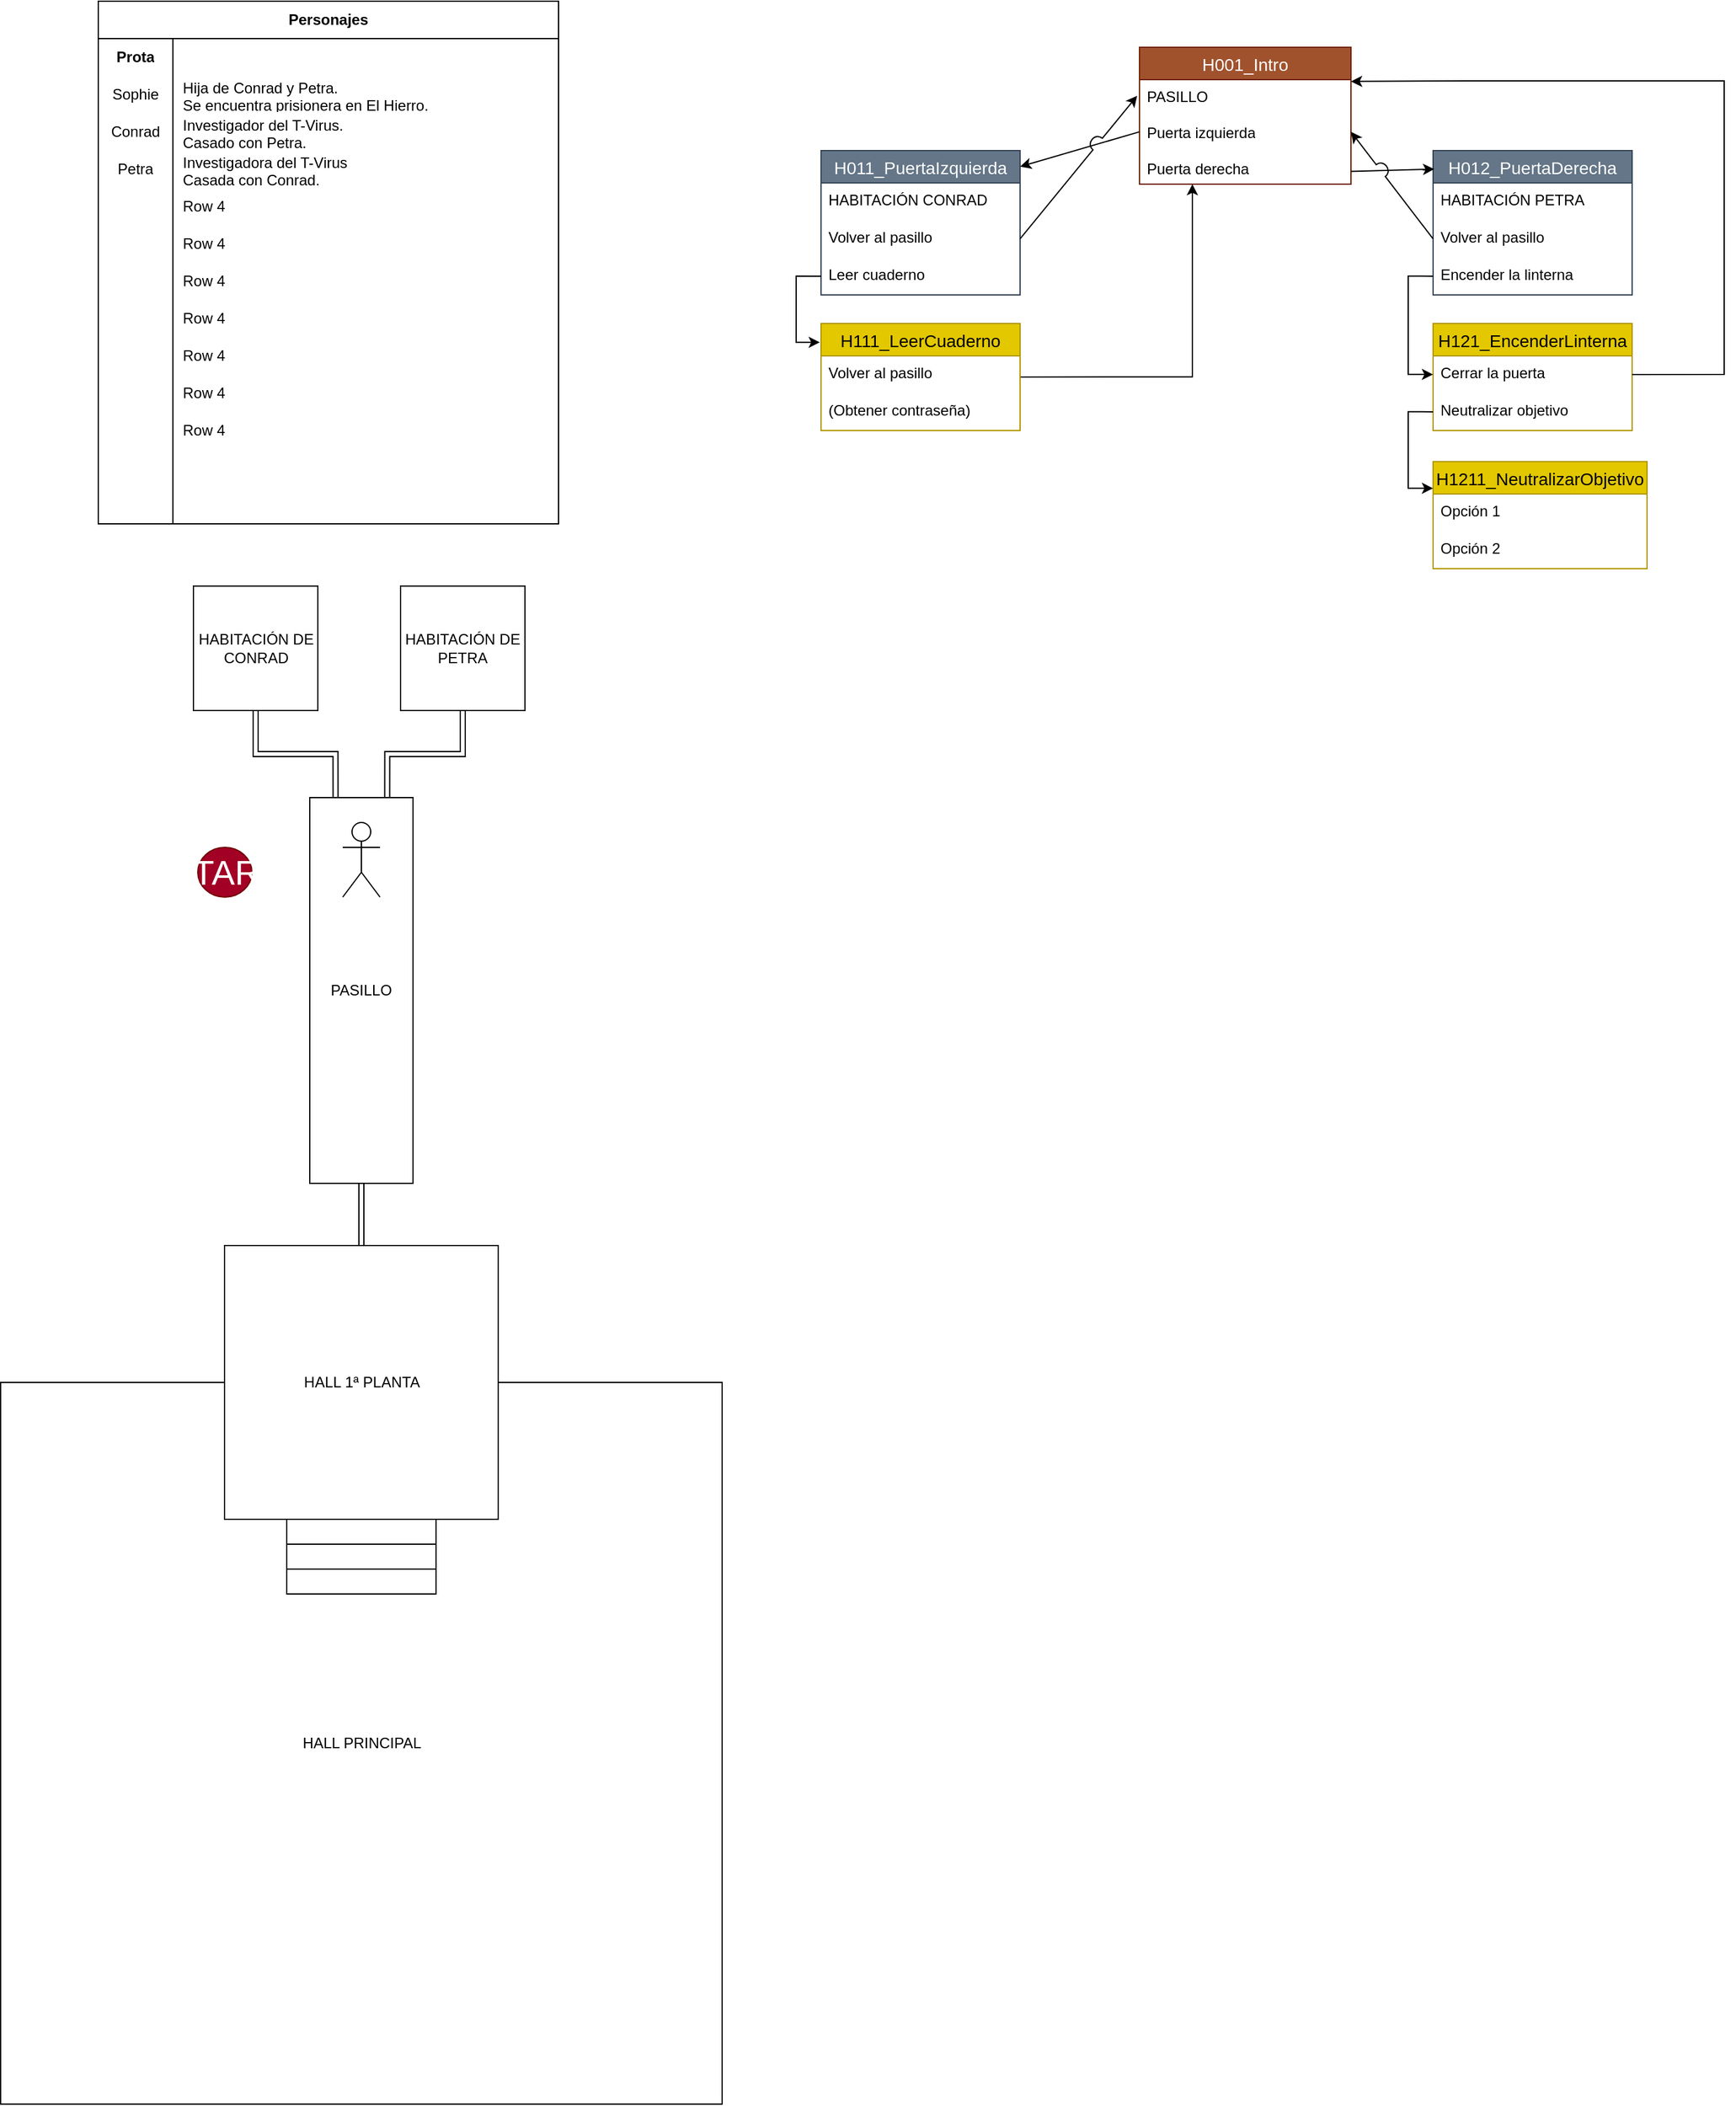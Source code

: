 <mxfile version="21.6.8" type="device">
  <diagram name="Página-1" id="LCR9DmZ0M6VSHiEfeMu0">
    <mxGraphModel dx="2022" dy="697" grid="0" gridSize="10" guides="1" tooltips="1" connect="1" arrows="1" fold="1" page="1" pageScale="1" pageWidth="827" pageHeight="1169" math="0" shadow="0">
      <root>
        <mxCell id="0" />
        <mxCell id="1" parent="0" />
        <mxCell id="RevbtZQNTvyykB71BLtK-157" value="HALL PRINCIPAL" style="whiteSpace=wrap;html=1;aspect=fixed;" parent="1" vertex="1">
          <mxGeometry x="-588.5" y="1110" width="580" height="580" as="geometry" />
        </mxCell>
        <mxCell id="RevbtZQNTvyykB71BLtK-34" value="H001_Intro" style="swimlane;fontStyle=0;childLayout=stackLayout;horizontal=1;startSize=26;horizontalStack=0;resizeParent=1;resizeParentMax=0;resizeLast=0;collapsible=1;marginBottom=0;align=center;fontSize=14;fillColor=#a0522d;fontColor=#ffffff;strokeColor=#6D1F00;" parent="1" vertex="1">
          <mxGeometry x="327" y="36.94" width="170" height="110" as="geometry" />
        </mxCell>
        <mxCell id="RevbtZQNTvyykB71BLtK-35" value="PASILLO&lt;br&gt;&lt;br&gt;Puerta izquierda&lt;br&gt;&lt;br&gt;Puerta derecha" style="text;strokeColor=none;fillColor=none;spacingLeft=4;spacingRight=4;overflow=hidden;rotatable=0;points=[[0,0.5],[1,0.5]];portConstraint=eastwest;fontSize=12;whiteSpace=wrap;html=1;" parent="RevbtZQNTvyykB71BLtK-34" vertex="1">
          <mxGeometry y="26" width="170" height="84" as="geometry" />
        </mxCell>
        <mxCell id="RevbtZQNTvyykB71BLtK-40" value="H011_PuertaIzquierda" style="swimlane;fontStyle=0;childLayout=stackLayout;horizontal=1;startSize=26;horizontalStack=0;resizeParent=1;resizeParentMax=0;resizeLast=0;collapsible=1;marginBottom=0;align=center;fontSize=14;fillColor=#647687;fontColor=#ffffff;strokeColor=#314354;" parent="1" vertex="1">
          <mxGeometry x="71" y="119.94" width="160" height="116" as="geometry" />
        </mxCell>
        <mxCell id="RevbtZQNTvyykB71BLtK-41" value="HABITACIÓN CONRAD" style="text;strokeColor=none;fillColor=none;spacingLeft=4;spacingRight=4;overflow=hidden;rotatable=0;points=[[0,0.5],[1,0.5]];portConstraint=eastwest;fontSize=12;whiteSpace=wrap;html=1;" parent="RevbtZQNTvyykB71BLtK-40" vertex="1">
          <mxGeometry y="26" width="160" height="30" as="geometry" />
        </mxCell>
        <mxCell id="RevbtZQNTvyykB71BLtK-42" value="Volver al pasillo" style="text;strokeColor=none;fillColor=none;spacingLeft=4;spacingRight=4;overflow=hidden;rotatable=0;points=[[0,0.5],[1,0.5]];portConstraint=eastwest;fontSize=12;whiteSpace=wrap;html=1;" parent="RevbtZQNTvyykB71BLtK-40" vertex="1">
          <mxGeometry y="56" width="160" height="30" as="geometry" />
        </mxCell>
        <mxCell id="RevbtZQNTvyykB71BLtK-146" value="Leer cuaderno" style="text;strokeColor=none;fillColor=none;spacingLeft=4;spacingRight=4;overflow=hidden;rotatable=0;points=[[0,0.5],[1,0.5]];portConstraint=eastwest;fontSize=12;whiteSpace=wrap;html=1;" parent="RevbtZQNTvyykB71BLtK-40" vertex="1">
          <mxGeometry y="86" width="160" height="30" as="geometry" />
        </mxCell>
        <mxCell id="RevbtZQNTvyykB71BLtK-44" value="H012_PuertaDerecha" style="swimlane;fontStyle=0;childLayout=stackLayout;horizontal=1;startSize=26;horizontalStack=0;resizeParent=1;resizeParentMax=0;resizeLast=0;collapsible=1;marginBottom=0;align=center;fontSize=14;fillColor=#647687;fontColor=#ffffff;strokeColor=#314354;" parent="1" vertex="1">
          <mxGeometry x="563" y="119.94" width="160" height="116" as="geometry" />
        </mxCell>
        <mxCell id="RevbtZQNTvyykB71BLtK-45" value="HABITACIÓN PETRA" style="text;strokeColor=none;fillColor=none;spacingLeft=4;spacingRight=4;overflow=hidden;rotatable=0;points=[[0,0.5],[1,0.5]];portConstraint=eastwest;fontSize=12;whiteSpace=wrap;html=1;" parent="RevbtZQNTvyykB71BLtK-44" vertex="1">
          <mxGeometry y="26" width="160" height="30" as="geometry" />
        </mxCell>
        <mxCell id="RevbtZQNTvyykB71BLtK-46" value="Volver al pasillo" style="text;strokeColor=none;fillColor=none;spacingLeft=4;spacingRight=4;overflow=hidden;rotatable=0;points=[[0,0.5],[1,0.5]];portConstraint=eastwest;fontSize=12;whiteSpace=wrap;html=1;" parent="RevbtZQNTvyykB71BLtK-44" vertex="1">
          <mxGeometry y="56" width="160" height="30" as="geometry" />
        </mxCell>
        <mxCell id="RevbtZQNTvyykB71BLtK-147" value="Encender la linterna" style="text;strokeColor=none;fillColor=none;spacingLeft=4;spacingRight=4;overflow=hidden;rotatable=0;points=[[0,0.5],[1,0.5]];portConstraint=eastwest;fontSize=12;whiteSpace=wrap;html=1;" parent="RevbtZQNTvyykB71BLtK-44" vertex="1">
          <mxGeometry y="86" width="160" height="30" as="geometry" />
        </mxCell>
        <mxCell id="RevbtZQNTvyykB71BLtK-52" value="Personajes" style="shape=table;startSize=30;container=1;collapsible=1;childLayout=tableLayout;fixedRows=1;rowLines=0;fontStyle=1;align=center;resizeLast=1;html=1;whiteSpace=wrap;swimlaneFillColor=none;" parent="1" vertex="1">
          <mxGeometry x="-510" width="370" height="420" as="geometry" />
        </mxCell>
        <mxCell id="RevbtZQNTvyykB71BLtK-53" value="" style="shape=tableRow;horizontal=0;startSize=0;swimlaneHead=0;swimlaneBody=0;fillColor=none;collapsible=0;dropTarget=0;points=[[0,0.5],[1,0.5]];portConstraint=eastwest;top=0;left=0;right=0;bottom=0;html=1;" parent="RevbtZQNTvyykB71BLtK-52" vertex="1">
          <mxGeometry y="30" width="370" height="30" as="geometry" />
        </mxCell>
        <mxCell id="RevbtZQNTvyykB71BLtK-54" value="Prota" style="shape=partialRectangle;connectable=0;fillColor=none;top=0;left=0;bottom=0;right=0;fontStyle=1;overflow=hidden;html=1;whiteSpace=wrap;" parent="RevbtZQNTvyykB71BLtK-53" vertex="1">
          <mxGeometry width="60" height="30" as="geometry">
            <mxRectangle width="60" height="30" as="alternateBounds" />
          </mxGeometry>
        </mxCell>
        <mxCell id="RevbtZQNTvyykB71BLtK-55" value="" style="shape=partialRectangle;connectable=0;fillColor=none;top=0;left=0;bottom=0;right=0;align=left;spacingLeft=6;fontStyle=5;overflow=hidden;html=1;whiteSpace=wrap;" parent="RevbtZQNTvyykB71BLtK-53" vertex="1">
          <mxGeometry x="60" width="310" height="30" as="geometry">
            <mxRectangle width="310" height="30" as="alternateBounds" />
          </mxGeometry>
        </mxCell>
        <mxCell id="RevbtZQNTvyykB71BLtK-59" value="" style="shape=tableRow;horizontal=0;startSize=0;swimlaneHead=0;swimlaneBody=0;fillColor=none;collapsible=0;dropTarget=0;points=[[0,0.5],[1,0.5]];portConstraint=eastwest;top=0;left=0;right=0;bottom=0;html=1;" parent="RevbtZQNTvyykB71BLtK-52" vertex="1">
          <mxGeometry y="60" width="370" height="30" as="geometry" />
        </mxCell>
        <mxCell id="RevbtZQNTvyykB71BLtK-60" value="Sophie" style="shape=partialRectangle;connectable=0;fillColor=none;top=0;left=0;bottom=0;right=0;editable=1;overflow=hidden;html=1;whiteSpace=wrap;" parent="RevbtZQNTvyykB71BLtK-59" vertex="1">
          <mxGeometry width="60" height="30" as="geometry">
            <mxRectangle width="60" height="30" as="alternateBounds" />
          </mxGeometry>
        </mxCell>
        <mxCell id="RevbtZQNTvyykB71BLtK-61" value="Hija de Conrad y Petra.&lt;br&gt;Se encuentra prisionera en El Hierro." style="shape=partialRectangle;connectable=0;fillColor=none;top=0;left=0;bottom=0;right=0;align=left;spacingLeft=6;overflow=hidden;html=1;whiteSpace=wrap;" parent="RevbtZQNTvyykB71BLtK-59" vertex="1">
          <mxGeometry x="60" width="310" height="30" as="geometry">
            <mxRectangle width="310" height="30" as="alternateBounds" />
          </mxGeometry>
        </mxCell>
        <mxCell id="RevbtZQNTvyykB71BLtK-62" value="" style="shape=tableRow;horizontal=0;startSize=0;swimlaneHead=0;swimlaneBody=0;fillColor=none;collapsible=0;dropTarget=0;points=[[0,0.5],[1,0.5]];portConstraint=eastwest;top=0;left=0;right=0;bottom=0;html=1;" parent="RevbtZQNTvyykB71BLtK-52" vertex="1">
          <mxGeometry y="90" width="370" height="30" as="geometry" />
        </mxCell>
        <mxCell id="RevbtZQNTvyykB71BLtK-63" value="Conrad" style="shape=partialRectangle;connectable=0;fillColor=none;top=0;left=0;bottom=0;right=0;editable=1;overflow=hidden;html=1;whiteSpace=wrap;" parent="RevbtZQNTvyykB71BLtK-62" vertex="1">
          <mxGeometry width="60" height="30" as="geometry">
            <mxRectangle width="60" height="30" as="alternateBounds" />
          </mxGeometry>
        </mxCell>
        <mxCell id="RevbtZQNTvyykB71BLtK-64" value="Investigador del T-Virus.&lt;br&gt;Casado con Petra." style="shape=partialRectangle;connectable=0;fillColor=none;top=0;left=0;bottom=0;right=0;align=left;spacingLeft=6;overflow=hidden;html=1;whiteSpace=wrap;" parent="RevbtZQNTvyykB71BLtK-62" vertex="1">
          <mxGeometry x="60" width="310" height="30" as="geometry">
            <mxRectangle width="310" height="30" as="alternateBounds" />
          </mxGeometry>
        </mxCell>
        <mxCell id="RevbtZQNTvyykB71BLtK-89" value="" style="shape=tableRow;horizontal=0;startSize=0;swimlaneHead=0;swimlaneBody=0;fillColor=none;collapsible=0;dropTarget=0;points=[[0,0.5],[1,0.5]];portConstraint=eastwest;top=0;left=0;right=0;bottom=0;html=1;" parent="RevbtZQNTvyykB71BLtK-52" vertex="1">
          <mxGeometry y="120" width="370" height="30" as="geometry" />
        </mxCell>
        <mxCell id="RevbtZQNTvyykB71BLtK-90" value="Petra" style="shape=partialRectangle;connectable=0;fillColor=none;top=0;left=0;bottom=0;right=0;editable=1;overflow=hidden;html=1;whiteSpace=wrap;" parent="RevbtZQNTvyykB71BLtK-89" vertex="1">
          <mxGeometry width="60" height="30" as="geometry">
            <mxRectangle width="60" height="30" as="alternateBounds" />
          </mxGeometry>
        </mxCell>
        <mxCell id="RevbtZQNTvyykB71BLtK-91" value="Investigadora del T-Virus&lt;br&gt;Casada con Conrad.&amp;nbsp;" style="shape=partialRectangle;connectable=0;fillColor=none;top=0;left=0;bottom=0;right=0;align=left;spacingLeft=6;overflow=hidden;html=1;whiteSpace=wrap;" parent="RevbtZQNTvyykB71BLtK-89" vertex="1">
          <mxGeometry x="60" width="310" height="30" as="geometry">
            <mxRectangle width="310" height="30" as="alternateBounds" />
          </mxGeometry>
        </mxCell>
        <mxCell id="RevbtZQNTvyykB71BLtK-92" value="" style="shape=tableRow;horizontal=0;startSize=0;swimlaneHead=0;swimlaneBody=0;fillColor=none;collapsible=0;dropTarget=0;points=[[0,0.5],[1,0.5]];portConstraint=eastwest;top=0;left=0;right=0;bottom=0;html=1;" parent="RevbtZQNTvyykB71BLtK-52" vertex="1">
          <mxGeometry y="150" width="370" height="30" as="geometry" />
        </mxCell>
        <mxCell id="RevbtZQNTvyykB71BLtK-93" value="" style="shape=partialRectangle;connectable=0;fillColor=none;top=0;left=0;bottom=0;right=0;editable=1;overflow=hidden;html=1;whiteSpace=wrap;" parent="RevbtZQNTvyykB71BLtK-92" vertex="1">
          <mxGeometry width="60" height="30" as="geometry">
            <mxRectangle width="60" height="30" as="alternateBounds" />
          </mxGeometry>
        </mxCell>
        <mxCell id="RevbtZQNTvyykB71BLtK-94" value="Row 4" style="shape=partialRectangle;connectable=0;fillColor=none;top=0;left=0;bottom=0;right=0;align=left;spacingLeft=6;overflow=hidden;html=1;whiteSpace=wrap;" parent="RevbtZQNTvyykB71BLtK-92" vertex="1">
          <mxGeometry x="60" width="310" height="30" as="geometry">
            <mxRectangle width="310" height="30" as="alternateBounds" />
          </mxGeometry>
        </mxCell>
        <mxCell id="RevbtZQNTvyykB71BLtK-95" value="" style="shape=tableRow;horizontal=0;startSize=0;swimlaneHead=0;swimlaneBody=0;fillColor=none;collapsible=0;dropTarget=0;points=[[0,0.5],[1,0.5]];portConstraint=eastwest;top=0;left=0;right=0;bottom=0;html=1;" parent="RevbtZQNTvyykB71BLtK-52" vertex="1">
          <mxGeometry y="180" width="370" height="30" as="geometry" />
        </mxCell>
        <mxCell id="RevbtZQNTvyykB71BLtK-96" value="" style="shape=partialRectangle;connectable=0;fillColor=none;top=0;left=0;bottom=0;right=0;editable=1;overflow=hidden;html=1;whiteSpace=wrap;" parent="RevbtZQNTvyykB71BLtK-95" vertex="1">
          <mxGeometry width="60" height="30" as="geometry">
            <mxRectangle width="60" height="30" as="alternateBounds" />
          </mxGeometry>
        </mxCell>
        <mxCell id="RevbtZQNTvyykB71BLtK-97" value="Row 4" style="shape=partialRectangle;connectable=0;fillColor=none;top=0;left=0;bottom=0;right=0;align=left;spacingLeft=6;overflow=hidden;html=1;whiteSpace=wrap;" parent="RevbtZQNTvyykB71BLtK-95" vertex="1">
          <mxGeometry x="60" width="310" height="30" as="geometry">
            <mxRectangle width="310" height="30" as="alternateBounds" />
          </mxGeometry>
        </mxCell>
        <mxCell id="RevbtZQNTvyykB71BLtK-98" value="" style="shape=tableRow;horizontal=0;startSize=0;swimlaneHead=0;swimlaneBody=0;fillColor=none;collapsible=0;dropTarget=0;points=[[0,0.5],[1,0.5]];portConstraint=eastwest;top=0;left=0;right=0;bottom=0;html=1;" parent="RevbtZQNTvyykB71BLtK-52" vertex="1">
          <mxGeometry y="210" width="370" height="30" as="geometry" />
        </mxCell>
        <mxCell id="RevbtZQNTvyykB71BLtK-99" value="" style="shape=partialRectangle;connectable=0;fillColor=none;top=0;left=0;bottom=0;right=0;editable=1;overflow=hidden;html=1;whiteSpace=wrap;" parent="RevbtZQNTvyykB71BLtK-98" vertex="1">
          <mxGeometry width="60" height="30" as="geometry">
            <mxRectangle width="60" height="30" as="alternateBounds" />
          </mxGeometry>
        </mxCell>
        <mxCell id="RevbtZQNTvyykB71BLtK-100" value="Row 4" style="shape=partialRectangle;connectable=0;fillColor=none;top=0;left=0;bottom=0;right=0;align=left;spacingLeft=6;overflow=hidden;html=1;whiteSpace=wrap;" parent="RevbtZQNTvyykB71BLtK-98" vertex="1">
          <mxGeometry x="60" width="310" height="30" as="geometry">
            <mxRectangle width="310" height="30" as="alternateBounds" />
          </mxGeometry>
        </mxCell>
        <mxCell id="RevbtZQNTvyykB71BLtK-101" value="" style="shape=tableRow;horizontal=0;startSize=0;swimlaneHead=0;swimlaneBody=0;fillColor=none;collapsible=0;dropTarget=0;points=[[0,0.5],[1,0.5]];portConstraint=eastwest;top=0;left=0;right=0;bottom=0;html=1;" parent="RevbtZQNTvyykB71BLtK-52" vertex="1">
          <mxGeometry y="240" width="370" height="30" as="geometry" />
        </mxCell>
        <mxCell id="RevbtZQNTvyykB71BLtK-102" value="" style="shape=partialRectangle;connectable=0;fillColor=none;top=0;left=0;bottom=0;right=0;editable=1;overflow=hidden;html=1;whiteSpace=wrap;" parent="RevbtZQNTvyykB71BLtK-101" vertex="1">
          <mxGeometry width="60" height="30" as="geometry">
            <mxRectangle width="60" height="30" as="alternateBounds" />
          </mxGeometry>
        </mxCell>
        <mxCell id="RevbtZQNTvyykB71BLtK-103" value="Row 4" style="shape=partialRectangle;connectable=0;fillColor=none;top=0;left=0;bottom=0;right=0;align=left;spacingLeft=6;overflow=hidden;html=1;whiteSpace=wrap;" parent="RevbtZQNTvyykB71BLtK-101" vertex="1">
          <mxGeometry x="60" width="310" height="30" as="geometry">
            <mxRectangle width="310" height="30" as="alternateBounds" />
          </mxGeometry>
        </mxCell>
        <mxCell id="RevbtZQNTvyykB71BLtK-104" value="" style="shape=tableRow;horizontal=0;startSize=0;swimlaneHead=0;swimlaneBody=0;fillColor=none;collapsible=0;dropTarget=0;points=[[0,0.5],[1,0.5]];portConstraint=eastwest;top=0;left=0;right=0;bottom=0;html=1;" parent="RevbtZQNTvyykB71BLtK-52" vertex="1">
          <mxGeometry y="270" width="370" height="30" as="geometry" />
        </mxCell>
        <mxCell id="RevbtZQNTvyykB71BLtK-105" value="" style="shape=partialRectangle;connectable=0;fillColor=none;top=0;left=0;bottom=0;right=0;editable=1;overflow=hidden;html=1;whiteSpace=wrap;" parent="RevbtZQNTvyykB71BLtK-104" vertex="1">
          <mxGeometry width="60" height="30" as="geometry">
            <mxRectangle width="60" height="30" as="alternateBounds" />
          </mxGeometry>
        </mxCell>
        <mxCell id="RevbtZQNTvyykB71BLtK-106" value="Row 4" style="shape=partialRectangle;connectable=0;fillColor=none;top=0;left=0;bottom=0;right=0;align=left;spacingLeft=6;overflow=hidden;html=1;whiteSpace=wrap;" parent="RevbtZQNTvyykB71BLtK-104" vertex="1">
          <mxGeometry x="60" width="310" height="30" as="geometry">
            <mxRectangle width="310" height="30" as="alternateBounds" />
          </mxGeometry>
        </mxCell>
        <mxCell id="RevbtZQNTvyykB71BLtK-107" value="" style="shape=tableRow;horizontal=0;startSize=0;swimlaneHead=0;swimlaneBody=0;fillColor=none;collapsible=0;dropTarget=0;points=[[0,0.5],[1,0.5]];portConstraint=eastwest;top=0;left=0;right=0;bottom=0;html=1;" parent="RevbtZQNTvyykB71BLtK-52" vertex="1">
          <mxGeometry y="300" width="370" height="30" as="geometry" />
        </mxCell>
        <mxCell id="RevbtZQNTvyykB71BLtK-108" value="" style="shape=partialRectangle;connectable=0;fillColor=none;top=0;left=0;bottom=0;right=0;editable=1;overflow=hidden;html=1;whiteSpace=wrap;" parent="RevbtZQNTvyykB71BLtK-107" vertex="1">
          <mxGeometry width="60" height="30" as="geometry">
            <mxRectangle width="60" height="30" as="alternateBounds" />
          </mxGeometry>
        </mxCell>
        <mxCell id="RevbtZQNTvyykB71BLtK-109" value="Row 4" style="shape=partialRectangle;connectable=0;fillColor=none;top=0;left=0;bottom=0;right=0;align=left;spacingLeft=6;overflow=hidden;html=1;whiteSpace=wrap;" parent="RevbtZQNTvyykB71BLtK-107" vertex="1">
          <mxGeometry x="60" width="310" height="30" as="geometry">
            <mxRectangle width="310" height="30" as="alternateBounds" />
          </mxGeometry>
        </mxCell>
        <mxCell id="RevbtZQNTvyykB71BLtK-110" value="" style="shape=tableRow;horizontal=0;startSize=0;swimlaneHead=0;swimlaneBody=0;fillColor=none;collapsible=0;dropTarget=0;points=[[0,0.5],[1,0.5]];portConstraint=eastwest;top=0;left=0;right=0;bottom=0;html=1;" parent="RevbtZQNTvyykB71BLtK-52" vertex="1">
          <mxGeometry y="330" width="370" height="30" as="geometry" />
        </mxCell>
        <mxCell id="RevbtZQNTvyykB71BLtK-111" value="" style="shape=partialRectangle;connectable=0;fillColor=none;top=0;left=0;bottom=0;right=0;editable=1;overflow=hidden;html=1;whiteSpace=wrap;" parent="RevbtZQNTvyykB71BLtK-110" vertex="1">
          <mxGeometry width="60" height="30" as="geometry">
            <mxRectangle width="60" height="30" as="alternateBounds" />
          </mxGeometry>
        </mxCell>
        <mxCell id="RevbtZQNTvyykB71BLtK-112" value="Row 4" style="shape=partialRectangle;connectable=0;fillColor=none;top=0;left=0;bottom=0;right=0;align=left;spacingLeft=6;overflow=hidden;html=1;whiteSpace=wrap;" parent="RevbtZQNTvyykB71BLtK-110" vertex="1">
          <mxGeometry x="60" width="310" height="30" as="geometry">
            <mxRectangle width="310" height="30" as="alternateBounds" />
          </mxGeometry>
        </mxCell>
        <mxCell id="RevbtZQNTvyykB71BLtK-113" value="" style="shape=tableRow;horizontal=0;startSize=0;swimlaneHead=0;swimlaneBody=0;fillColor=none;collapsible=0;dropTarget=0;points=[[0,0.5],[1,0.5]];portConstraint=eastwest;top=0;left=0;right=0;bottom=0;html=1;" parent="RevbtZQNTvyykB71BLtK-52" vertex="1">
          <mxGeometry y="360" width="370" height="30" as="geometry" />
        </mxCell>
        <mxCell id="RevbtZQNTvyykB71BLtK-114" value="" style="shape=partialRectangle;connectable=0;fillColor=none;top=0;left=0;bottom=0;right=0;editable=1;overflow=hidden;html=1;whiteSpace=wrap;" parent="RevbtZQNTvyykB71BLtK-113" vertex="1">
          <mxGeometry width="60" height="30" as="geometry">
            <mxRectangle width="60" height="30" as="alternateBounds" />
          </mxGeometry>
        </mxCell>
        <mxCell id="RevbtZQNTvyykB71BLtK-115" value="" style="shape=partialRectangle;connectable=0;fillColor=none;top=0;left=0;bottom=0;right=0;align=left;spacingLeft=6;overflow=hidden;html=1;whiteSpace=wrap;" parent="RevbtZQNTvyykB71BLtK-113" vertex="1">
          <mxGeometry x="60" width="310" height="30" as="geometry">
            <mxRectangle width="310" height="30" as="alternateBounds" />
          </mxGeometry>
        </mxCell>
        <mxCell id="RevbtZQNTvyykB71BLtK-116" value="" style="shape=tableRow;horizontal=0;startSize=0;swimlaneHead=0;swimlaneBody=0;fillColor=none;collapsible=0;dropTarget=0;points=[[0,0.5],[1,0.5]];portConstraint=eastwest;top=0;left=0;right=0;bottom=0;html=1;" parent="RevbtZQNTvyykB71BLtK-52" vertex="1">
          <mxGeometry y="390" width="370" height="30" as="geometry" />
        </mxCell>
        <mxCell id="RevbtZQNTvyykB71BLtK-117" value="" style="shape=partialRectangle;connectable=0;fillColor=none;top=0;left=0;bottom=0;right=0;editable=1;overflow=hidden;html=1;whiteSpace=wrap;" parent="RevbtZQNTvyykB71BLtK-116" vertex="1">
          <mxGeometry width="60" height="30" as="geometry">
            <mxRectangle width="60" height="30" as="alternateBounds" />
          </mxGeometry>
        </mxCell>
        <mxCell id="RevbtZQNTvyykB71BLtK-118" value="" style="shape=partialRectangle;connectable=0;fillColor=none;top=0;left=0;bottom=0;right=0;align=left;spacingLeft=6;overflow=hidden;html=1;whiteSpace=wrap;" parent="RevbtZQNTvyykB71BLtK-116" vertex="1">
          <mxGeometry x="60" width="310" height="30" as="geometry">
            <mxRectangle width="310" height="30" as="alternateBounds" />
          </mxGeometry>
        </mxCell>
        <mxCell id="orSfRAizsJjmFWTN2b2W-3" style="edgeStyle=orthogonalEdgeStyle;rounded=0;orthogonalLoop=1;jettySize=auto;html=1;exitX=1;exitY=0.5;exitDx=0;exitDy=0;entryX=0.25;entryY=1;entryDx=0;entryDy=0;" edge="1" parent="1" source="RevbtZQNTvyykB71BLtK-126" target="RevbtZQNTvyykB71BLtK-34">
          <mxGeometry relative="1" as="geometry" />
        </mxCell>
        <mxCell id="RevbtZQNTvyykB71BLtK-126" value="H111_LeerCuaderno" style="swimlane;fontStyle=0;childLayout=stackLayout;horizontal=1;startSize=26;horizontalStack=0;resizeParent=1;resizeParentMax=0;resizeLast=0;collapsible=1;marginBottom=0;align=center;fontSize=14;fillColor=#e3c800;fontColor=#000000;strokeColor=#B09500;" parent="1" vertex="1">
          <mxGeometry x="71" y="258.94" width="160" height="86" as="geometry" />
        </mxCell>
        <mxCell id="RevbtZQNTvyykB71BLtK-128" value="Volver al pasillo" style="text;strokeColor=none;fillColor=none;spacingLeft=4;spacingRight=4;overflow=hidden;rotatable=0;points=[[0,0.5],[1,0.5]];portConstraint=eastwest;fontSize=12;whiteSpace=wrap;html=1;" parent="RevbtZQNTvyykB71BLtK-126" vertex="1">
          <mxGeometry y="26" width="160" height="30" as="geometry" />
        </mxCell>
        <mxCell id="RevbtZQNTvyykB71BLtK-127" value="(Obtener contraseña)" style="text;strokeColor=none;fillColor=none;spacingLeft=4;spacingRight=4;overflow=hidden;rotatable=0;points=[[0,0.5],[1,0.5]];portConstraint=eastwest;fontSize=12;whiteSpace=wrap;html=1;" parent="RevbtZQNTvyykB71BLtK-126" vertex="1">
          <mxGeometry y="56" width="160" height="30" as="geometry" />
        </mxCell>
        <mxCell id="RevbtZQNTvyykB71BLtK-145" style="edgeStyle=orthogonalEdgeStyle;rounded=0;orthogonalLoop=1;jettySize=auto;html=1;exitX=0.75;exitY=0;exitDx=0;exitDy=0;entryX=0.5;entryY=1;entryDx=0;entryDy=0;shape=link;" parent="1" source="RevbtZQNTvyykB71BLtK-134" target="RevbtZQNTvyykB71BLtK-138" edge="1">
          <mxGeometry relative="1" as="geometry" />
        </mxCell>
        <mxCell id="RevbtZQNTvyykB71BLtK-154" style="edgeStyle=orthogonalEdgeStyle;rounded=0;orthogonalLoop=1;jettySize=auto;html=1;exitX=0.5;exitY=1;exitDx=0;exitDy=0;entryX=0.5;entryY=0;entryDx=0;entryDy=0;shape=link;" parent="1" source="RevbtZQNTvyykB71BLtK-134" target="RevbtZQNTvyykB71BLtK-152" edge="1">
          <mxGeometry relative="1" as="geometry" />
        </mxCell>
        <mxCell id="RevbtZQNTvyykB71BLtK-134" value="PASILLO" style="rounded=0;whiteSpace=wrap;html=1;" parent="1" vertex="1">
          <mxGeometry x="-340" y="640" width="83" height="310" as="geometry" />
        </mxCell>
        <mxCell id="RevbtZQNTvyykB71BLtK-144" style="edgeStyle=orthogonalEdgeStyle;rounded=0;orthogonalLoop=1;jettySize=auto;html=1;exitX=0.5;exitY=1;exitDx=0;exitDy=0;entryX=0.25;entryY=0;entryDx=0;entryDy=0;shape=link;" parent="1" source="RevbtZQNTvyykB71BLtK-137" target="RevbtZQNTvyykB71BLtK-134" edge="1">
          <mxGeometry relative="1" as="geometry" />
        </mxCell>
        <mxCell id="RevbtZQNTvyykB71BLtK-137" value="HABITACIÓN DE CONRAD" style="whiteSpace=wrap;html=1;aspect=fixed;" parent="1" vertex="1">
          <mxGeometry x="-433.5" y="470" width="100" height="100" as="geometry" />
        </mxCell>
        <mxCell id="RevbtZQNTvyykB71BLtK-138" value="HABITACIÓN DE PETRA" style="whiteSpace=wrap;html=1;aspect=fixed;" parent="1" vertex="1">
          <mxGeometry x="-267" y="470" width="100" height="100" as="geometry" />
        </mxCell>
        <mxCell id="RevbtZQNTvyykB71BLtK-139" value="" style="shape=umlActor;verticalLabelPosition=bottom;verticalAlign=top;html=1;outlineConnect=0;" parent="1" vertex="1">
          <mxGeometry x="-313.5" y="660" width="30" height="60" as="geometry" />
        </mxCell>
        <mxCell id="RevbtZQNTvyykB71BLtK-148" value="H121_EncenderLinterna" style="swimlane;fontStyle=0;childLayout=stackLayout;horizontal=1;startSize=26;horizontalStack=0;resizeParent=1;resizeParentMax=0;resizeLast=0;collapsible=1;marginBottom=0;align=center;fontSize=14;fillColor=#e3c800;fontColor=#000000;strokeColor=#B09500;" parent="1" vertex="1">
          <mxGeometry x="563" y="258.94" width="160" height="86" as="geometry" />
        </mxCell>
        <mxCell id="RevbtZQNTvyykB71BLtK-149" value="Cerrar la puerta" style="text;strokeColor=none;fillColor=none;spacingLeft=4;spacingRight=4;overflow=hidden;rotatable=0;points=[[0,0.5],[1,0.5]];portConstraint=eastwest;fontSize=12;whiteSpace=wrap;html=1;" parent="RevbtZQNTvyykB71BLtK-148" vertex="1">
          <mxGeometry y="26" width="160" height="30" as="geometry" />
        </mxCell>
        <mxCell id="RevbtZQNTvyykB71BLtK-150" value="Neutralizar objetivo" style="text;strokeColor=none;fillColor=none;spacingLeft=4;spacingRight=4;overflow=hidden;rotatable=0;points=[[0,0.5],[1,0.5]];portConstraint=eastwest;fontSize=12;whiteSpace=wrap;html=1;" parent="RevbtZQNTvyykB71BLtK-148" vertex="1">
          <mxGeometry y="56" width="160" height="30" as="geometry" />
        </mxCell>
        <mxCell id="RevbtZQNTvyykB71BLtK-152" value="HALL 1ª PLANTA" style="whiteSpace=wrap;html=1;aspect=fixed;" parent="1" vertex="1">
          <mxGeometry x="-408.5" y="1000" width="220" height="220" as="geometry" />
        </mxCell>
        <mxCell id="RevbtZQNTvyykB71BLtK-153" value="" style="rounded=0;whiteSpace=wrap;html=1;" parent="1" vertex="1">
          <mxGeometry x="-358.5" y="1220" width="120" height="20" as="geometry" />
        </mxCell>
        <mxCell id="RevbtZQNTvyykB71BLtK-155" value="" style="rounded=0;whiteSpace=wrap;html=1;" parent="1" vertex="1">
          <mxGeometry x="-358.5" y="1240" width="120" height="20" as="geometry" />
        </mxCell>
        <mxCell id="RevbtZQNTvyykB71BLtK-156" value="" style="rounded=0;whiteSpace=wrap;html=1;" parent="1" vertex="1">
          <mxGeometry x="-358.5" y="1260" width="120" height="20" as="geometry" />
        </mxCell>
        <mxCell id="RevbtZQNTvyykB71BLtK-158" value="&lt;font style=&quot;font-size: 28px;&quot;&gt;START&lt;/font&gt;" style="ellipse;whiteSpace=wrap;html=1;fillColor=#a20025;fontColor=#ffffff;strokeColor=#6F0000;" parent="1" vertex="1">
          <mxGeometry x="-430" y="680" width="43.5" height="40" as="geometry" />
        </mxCell>
        <mxCell id="IwfgUP91eNPDI3tZkqVG-14" style="rounded=0;orthogonalLoop=1;jettySize=auto;html=1;exitX=0;exitY=0.5;exitDx=0;exitDy=0;entryX=1;entryY=0.112;entryDx=0;entryDy=0;entryPerimeter=0;" parent="1" source="RevbtZQNTvyykB71BLtK-35" target="RevbtZQNTvyykB71BLtK-40" edge="1">
          <mxGeometry relative="1" as="geometry" />
        </mxCell>
        <mxCell id="IwfgUP91eNPDI3tZkqVG-15" style="rounded=0;orthogonalLoop=1;jettySize=auto;html=1;exitX=1;exitY=0.879;exitDx=0;exitDy=0;entryX=0.006;entryY=0.129;entryDx=0;entryDy=0;entryPerimeter=0;exitPerimeter=0;" parent="1" source="RevbtZQNTvyykB71BLtK-35" target="RevbtZQNTvyykB71BLtK-44" edge="1">
          <mxGeometry relative="1" as="geometry" />
        </mxCell>
        <mxCell id="IwfgUP91eNPDI3tZkqVG-16" style="edgeStyle=orthogonalEdgeStyle;rounded=0;orthogonalLoop=1;jettySize=auto;html=1;exitX=0;exitY=0.5;exitDx=0;exitDy=0;entryX=-0.006;entryY=0.176;entryDx=0;entryDy=0;entryPerimeter=0;" parent="1" source="RevbtZQNTvyykB71BLtK-146" target="RevbtZQNTvyykB71BLtK-126" edge="1">
          <mxGeometry relative="1" as="geometry" />
        </mxCell>
        <mxCell id="IwfgUP91eNPDI3tZkqVG-17" style="rounded=0;orthogonalLoop=1;jettySize=auto;html=1;exitX=1;exitY=0.5;exitDx=0;exitDy=0;entryX=-0.011;entryY=0.155;entryDx=0;entryDy=0;entryPerimeter=0;jumpStyle=arc;jumpSize=12;" parent="1" source="RevbtZQNTvyykB71BLtK-42" target="RevbtZQNTvyykB71BLtK-35" edge="1">
          <mxGeometry relative="1" as="geometry" />
        </mxCell>
        <mxCell id="IwfgUP91eNPDI3tZkqVG-18" style="rounded=0;orthogonalLoop=1;jettySize=auto;html=1;exitX=0;exitY=0.5;exitDx=0;exitDy=0;entryX=1;entryY=0.5;entryDx=0;entryDy=0;jumpStyle=arc;jumpSize=12;" parent="1" source="RevbtZQNTvyykB71BLtK-46" target="RevbtZQNTvyykB71BLtK-35" edge="1">
          <mxGeometry relative="1" as="geometry" />
        </mxCell>
        <mxCell id="IwfgUP91eNPDI3tZkqVG-19" style="edgeStyle=orthogonalEdgeStyle;rounded=0;orthogonalLoop=1;jettySize=auto;html=1;exitX=1;exitY=0.5;exitDx=0;exitDy=0;entryX=1;entryY=0.25;entryDx=0;entryDy=0;" parent="1" source="RevbtZQNTvyykB71BLtK-149" target="RevbtZQNTvyykB71BLtK-34" edge="1">
          <mxGeometry relative="1" as="geometry">
            <mxPoint x="452" y="192" as="targetPoint" />
            <Array as="points">
              <mxPoint x="797" y="300" />
              <mxPoint x="797" y="64" />
              <mxPoint x="591" y="64" />
            </Array>
          </mxGeometry>
        </mxCell>
        <mxCell id="IwfgUP91eNPDI3tZkqVG-20" style="edgeStyle=orthogonalEdgeStyle;rounded=0;orthogonalLoop=1;jettySize=auto;html=1;exitX=0;exitY=0.5;exitDx=0;exitDy=0;entryX=0;entryY=0.5;entryDx=0;entryDy=0;" parent="1" source="RevbtZQNTvyykB71BLtK-147" target="RevbtZQNTvyykB71BLtK-149" edge="1">
          <mxGeometry relative="1" as="geometry" />
        </mxCell>
        <mxCell id="IwfgUP91eNPDI3tZkqVG-22" value="H1211_NeutralizarObjetivo" style="swimlane;fontStyle=0;childLayout=stackLayout;horizontal=1;startSize=26;horizontalStack=0;resizeParent=1;resizeParentMax=0;resizeLast=0;collapsible=1;marginBottom=0;align=center;fontSize=14;fillColor=#e3c800;fontColor=#000000;strokeColor=#B09500;" parent="1" vertex="1">
          <mxGeometry x="563" y="369.94" width="172" height="86" as="geometry" />
        </mxCell>
        <mxCell id="IwfgUP91eNPDI3tZkqVG-23" value="Opción 1" style="text;strokeColor=none;fillColor=none;spacingLeft=4;spacingRight=4;overflow=hidden;rotatable=0;points=[[0,0.5],[1,0.5]];portConstraint=eastwest;fontSize=12;whiteSpace=wrap;html=1;" parent="IwfgUP91eNPDI3tZkqVG-22" vertex="1">
          <mxGeometry y="26" width="172" height="30" as="geometry" />
        </mxCell>
        <mxCell id="IwfgUP91eNPDI3tZkqVG-24" value="Opción 2" style="text;strokeColor=none;fillColor=none;spacingLeft=4;spacingRight=4;overflow=hidden;rotatable=0;points=[[0,0.5],[1,0.5]];portConstraint=eastwest;fontSize=12;whiteSpace=wrap;html=1;" parent="IwfgUP91eNPDI3tZkqVG-22" vertex="1">
          <mxGeometry y="56" width="172" height="30" as="geometry" />
        </mxCell>
        <mxCell id="IwfgUP91eNPDI3tZkqVG-25" style="edgeStyle=orthogonalEdgeStyle;rounded=0;orthogonalLoop=1;jettySize=auto;html=1;exitX=0;exitY=0.5;exitDx=0;exitDy=0;entryX=0;entryY=0.25;entryDx=0;entryDy=0;" parent="1" source="RevbtZQNTvyykB71BLtK-150" target="IwfgUP91eNPDI3tZkqVG-22" edge="1">
          <mxGeometry relative="1" as="geometry" />
        </mxCell>
      </root>
    </mxGraphModel>
  </diagram>
</mxfile>
